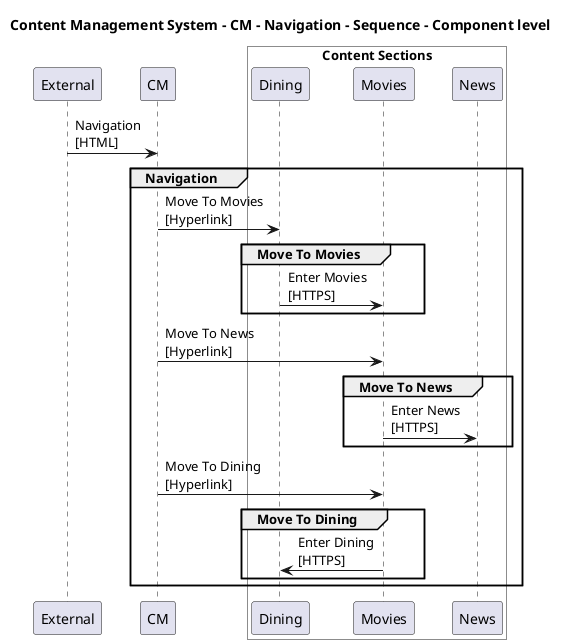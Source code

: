 @startuml

title Content Management System - CM - Navigation - Sequence - Component level

participant "External" as C4InterFlow.SoftwareSystems.ExternalSystem
participant "CM" as ContentManagementSystem.SoftwareSystems.CM

box "Admin" #White
    
box "Content Sections" #White
    participant "Dining" as ContentManagementSystem.SoftwareSystems.Admin.Containers.ContentSections.Components.Dining
    participant "Movies" as ContentManagementSystem.SoftwareSystems.Admin.Containers.ContentSections.Components.Movies
    participant "News" as ContentManagementSystem.SoftwareSystems.Admin.Containers.ContentSections.Components.News
end box

end box


C4InterFlow.SoftwareSystems.ExternalSystem -> ContentManagementSystem.SoftwareSystems.CM : Navigation\n[HTML]
group Navigation
ContentManagementSystem.SoftwareSystems.CM -> ContentManagementSystem.SoftwareSystems.Admin.Containers.ContentSections.Components.Dining : Move To Movies\n[Hyperlink]
group Move To Movies
ContentManagementSystem.SoftwareSystems.Admin.Containers.ContentSections.Components.Dining -> ContentManagementSystem.SoftwareSystems.Admin.Containers.ContentSections.Components.Movies : Enter Movies\n[HTTPS]
end
ContentManagementSystem.SoftwareSystems.CM -> ContentManagementSystem.SoftwareSystems.Admin.Containers.ContentSections.Components.Movies : Move To News\n[Hyperlink]
group Move To News
ContentManagementSystem.SoftwareSystems.Admin.Containers.ContentSections.Components.Movies -> ContentManagementSystem.SoftwareSystems.Admin.Containers.ContentSections.Components.News : Enter News\n[HTTPS]
end
ContentManagementSystem.SoftwareSystems.CM -> ContentManagementSystem.SoftwareSystems.Admin.Containers.ContentSections.Components.Movies : Move To Dining\n[Hyperlink]
group Move To Dining
ContentManagementSystem.SoftwareSystems.Admin.Containers.ContentSections.Components.Movies -> ContentManagementSystem.SoftwareSystems.Admin.Containers.ContentSections.Components.Dining : Enter Dining\n[HTTPS]
end
end


@enduml
